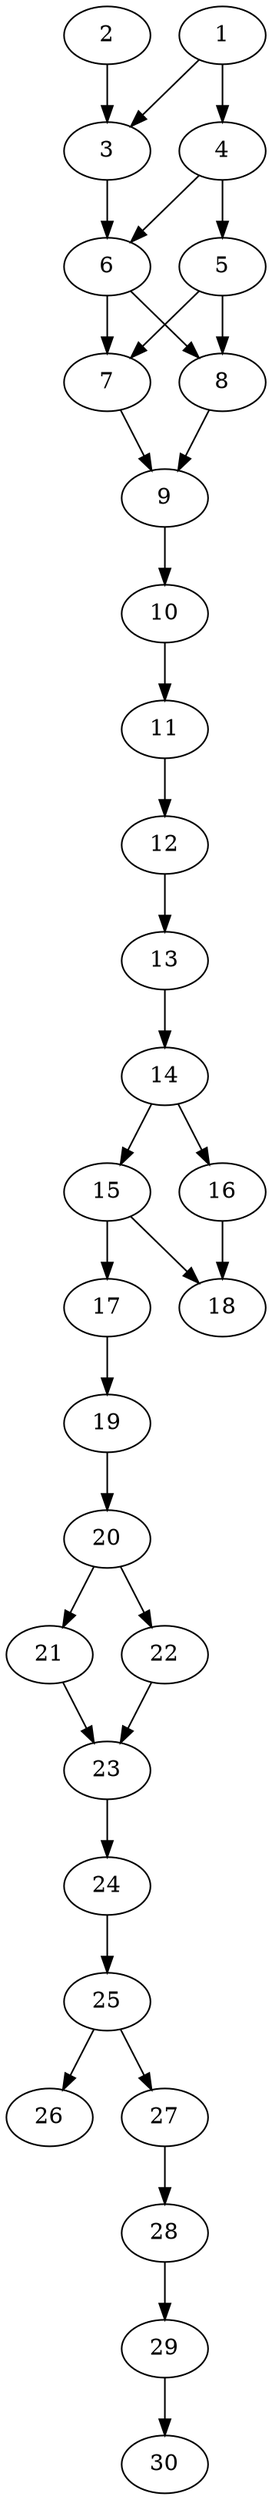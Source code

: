 // DAG automatically generated by daggen at Thu Oct  3 14:04:19 2019
// ./daggen --dot -n 30 --ccr 0.4 --fat 0.3 --regular 0.9 --density 0.6 --mindata 5242880 --maxdata 52428800 
digraph G {
  1 [size="95454720", alpha="0.19", expect_size="38181888"] 
  1 -> 3 [size ="38181888"]
  1 -> 4 [size ="38181888"]
  2 [size="95831040", alpha="0.14", expect_size="38332416"] 
  2 -> 3 [size ="38332416"]
  3 [size="66841600", alpha="0.19", expect_size="26736640"] 
  3 -> 6 [size ="26736640"]
  4 [size="16371200", alpha="0.10", expect_size="6548480"] 
  4 -> 5 [size ="6548480"]
  4 -> 6 [size ="6548480"]
  5 [size="89269760", alpha="0.14", expect_size="35707904"] 
  5 -> 7 [size ="35707904"]
  5 -> 8 [size ="35707904"]
  6 [size="128744960", alpha="0.20", expect_size="51497984"] 
  6 -> 7 [size ="51497984"]
  6 -> 8 [size ="51497984"]
  7 [size="32463360", alpha="0.15", expect_size="12985344"] 
  7 -> 9 [size ="12985344"]
  8 [size="44733440", alpha="0.06", expect_size="17893376"] 
  8 -> 9 [size ="17893376"]
  9 [size="73989120", alpha="0.10", expect_size="29595648"] 
  9 -> 10 [size ="29595648"]
  10 [size="59200000", alpha="0.17", expect_size="23680000"] 
  10 -> 11 [size ="23680000"]
  11 [size="44618240", alpha="0.17", expect_size="17847296"] 
  11 -> 12 [size ="17847296"]
  12 [size="39339520", alpha="0.13", expect_size="15735808"] 
  12 -> 13 [size ="15735808"]
  13 [size="124136960", alpha="0.07", expect_size="49654784"] 
  13 -> 14 [size ="49654784"]
  14 [size="118832640", alpha="0.00", expect_size="47533056"] 
  14 -> 15 [size ="47533056"]
  14 -> 16 [size ="47533056"]
  15 [size="61104640", alpha="0.16", expect_size="24441856"] 
  15 -> 17 [size ="24441856"]
  15 -> 18 [size ="24441856"]
  16 [size="22858240", alpha="0.13", expect_size="9143296"] 
  16 -> 18 [size ="9143296"]
  17 [size="22113280", alpha="0.04", expect_size="8845312"] 
  17 -> 19 [size ="8845312"]
  18 [size="108454400", alpha="0.16", expect_size="43381760"] 
  19 [size="23073280", alpha="0.14", expect_size="9229312"] 
  19 -> 20 [size ="9229312"]
  20 [size="83328000", alpha="0.18", expect_size="33331200"] 
  20 -> 21 [size ="33331200"]
  20 -> 22 [size ="33331200"]
  21 [size="63070720", alpha="0.16", expect_size="25228288"] 
  21 -> 23 [size ="25228288"]
  22 [size="43013120", alpha="0.08", expect_size="17205248"] 
  22 -> 23 [size ="17205248"]
  23 [size="118594560", alpha="0.10", expect_size="47437824"] 
  23 -> 24 [size ="47437824"]
  24 [size="43722240", alpha="0.12", expect_size="17488896"] 
  24 -> 25 [size ="17488896"]
  25 [size="46282240", alpha="0.07", expect_size="18512896"] 
  25 -> 26 [size ="18512896"]
  25 -> 27 [size ="18512896"]
  26 [size="23982080", alpha="0.01", expect_size="9592832"] 
  27 [size="101529600", alpha="0.19", expect_size="40611840"] 
  27 -> 28 [size ="40611840"]
  28 [size="122836480", alpha="0.02", expect_size="49134592"] 
  28 -> 29 [size ="49134592"]
  29 [size="102056960", alpha="0.15", expect_size="40822784"] 
  29 -> 30 [size ="40822784"]
  30 [size="64519680", alpha="0.17", expect_size="25807872"] 
}
